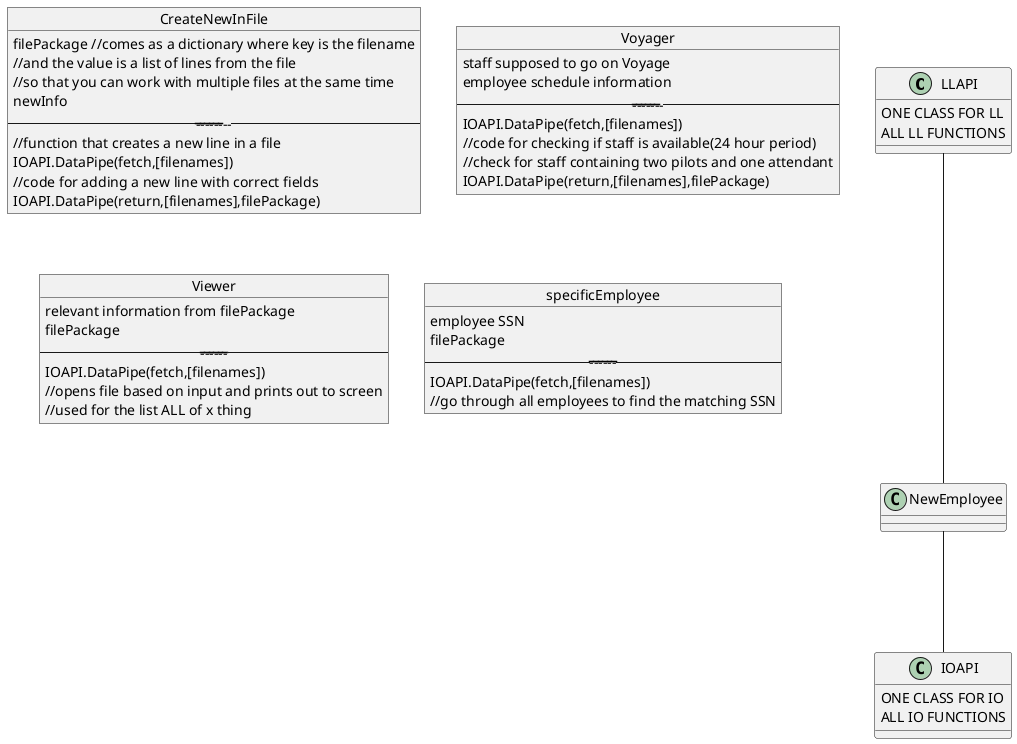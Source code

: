 # PlantUML Editor

@startuml Layeredrit



class LLAPI {
    ONE CLASS FOR LL
    ALL LL FUNCTIONS
}

object CreateNewInFile {
    filePackage //comes as a dictionary where key is the filename
    //and the value is a list of lines from the file
    //so that you can work with multiple files at the same time
    newInfo
    ------------------------------------
    //function that creates a new line in a file
    IOAPI.DataPipe(fetch,[filenames])
    //code for adding a new line with correct fields
    IOAPI.DataPipe(return,[filenames],filePackage)
}

object Voyager {
    staff supposed to go on Voyage
    employee schedule information
    -----------------------------------
    IOAPI.DataPipe(fetch,[filenames])
    //code for checking if staff is available(24 hour period)
    //check for staff containing two pilots and one attendant
    IOAPI.DataPipe(return,[filenames],filePackage)
}

object Viewer {
    relevant information from filePackage
    filePackage
    ----------------------------------
    IOAPI.DataPipe(fetch,[filenames])
    //opens file based on input and prints out to screen
    //used for the list ALL of x thing
}

object specificEmployee {
    employee SSN
    filePackage
    ----------------------------------
    IOAPI.DataPipe(fetch,[filenames])
    //go through all employees to find the matching SSN
}

class IOAPI {
    ONE CLASS FOR IO
    ALL IO FUNCTIONS
}


LLAPI --- NewEmployee
NewEmployee --- IOAPI

@enduml